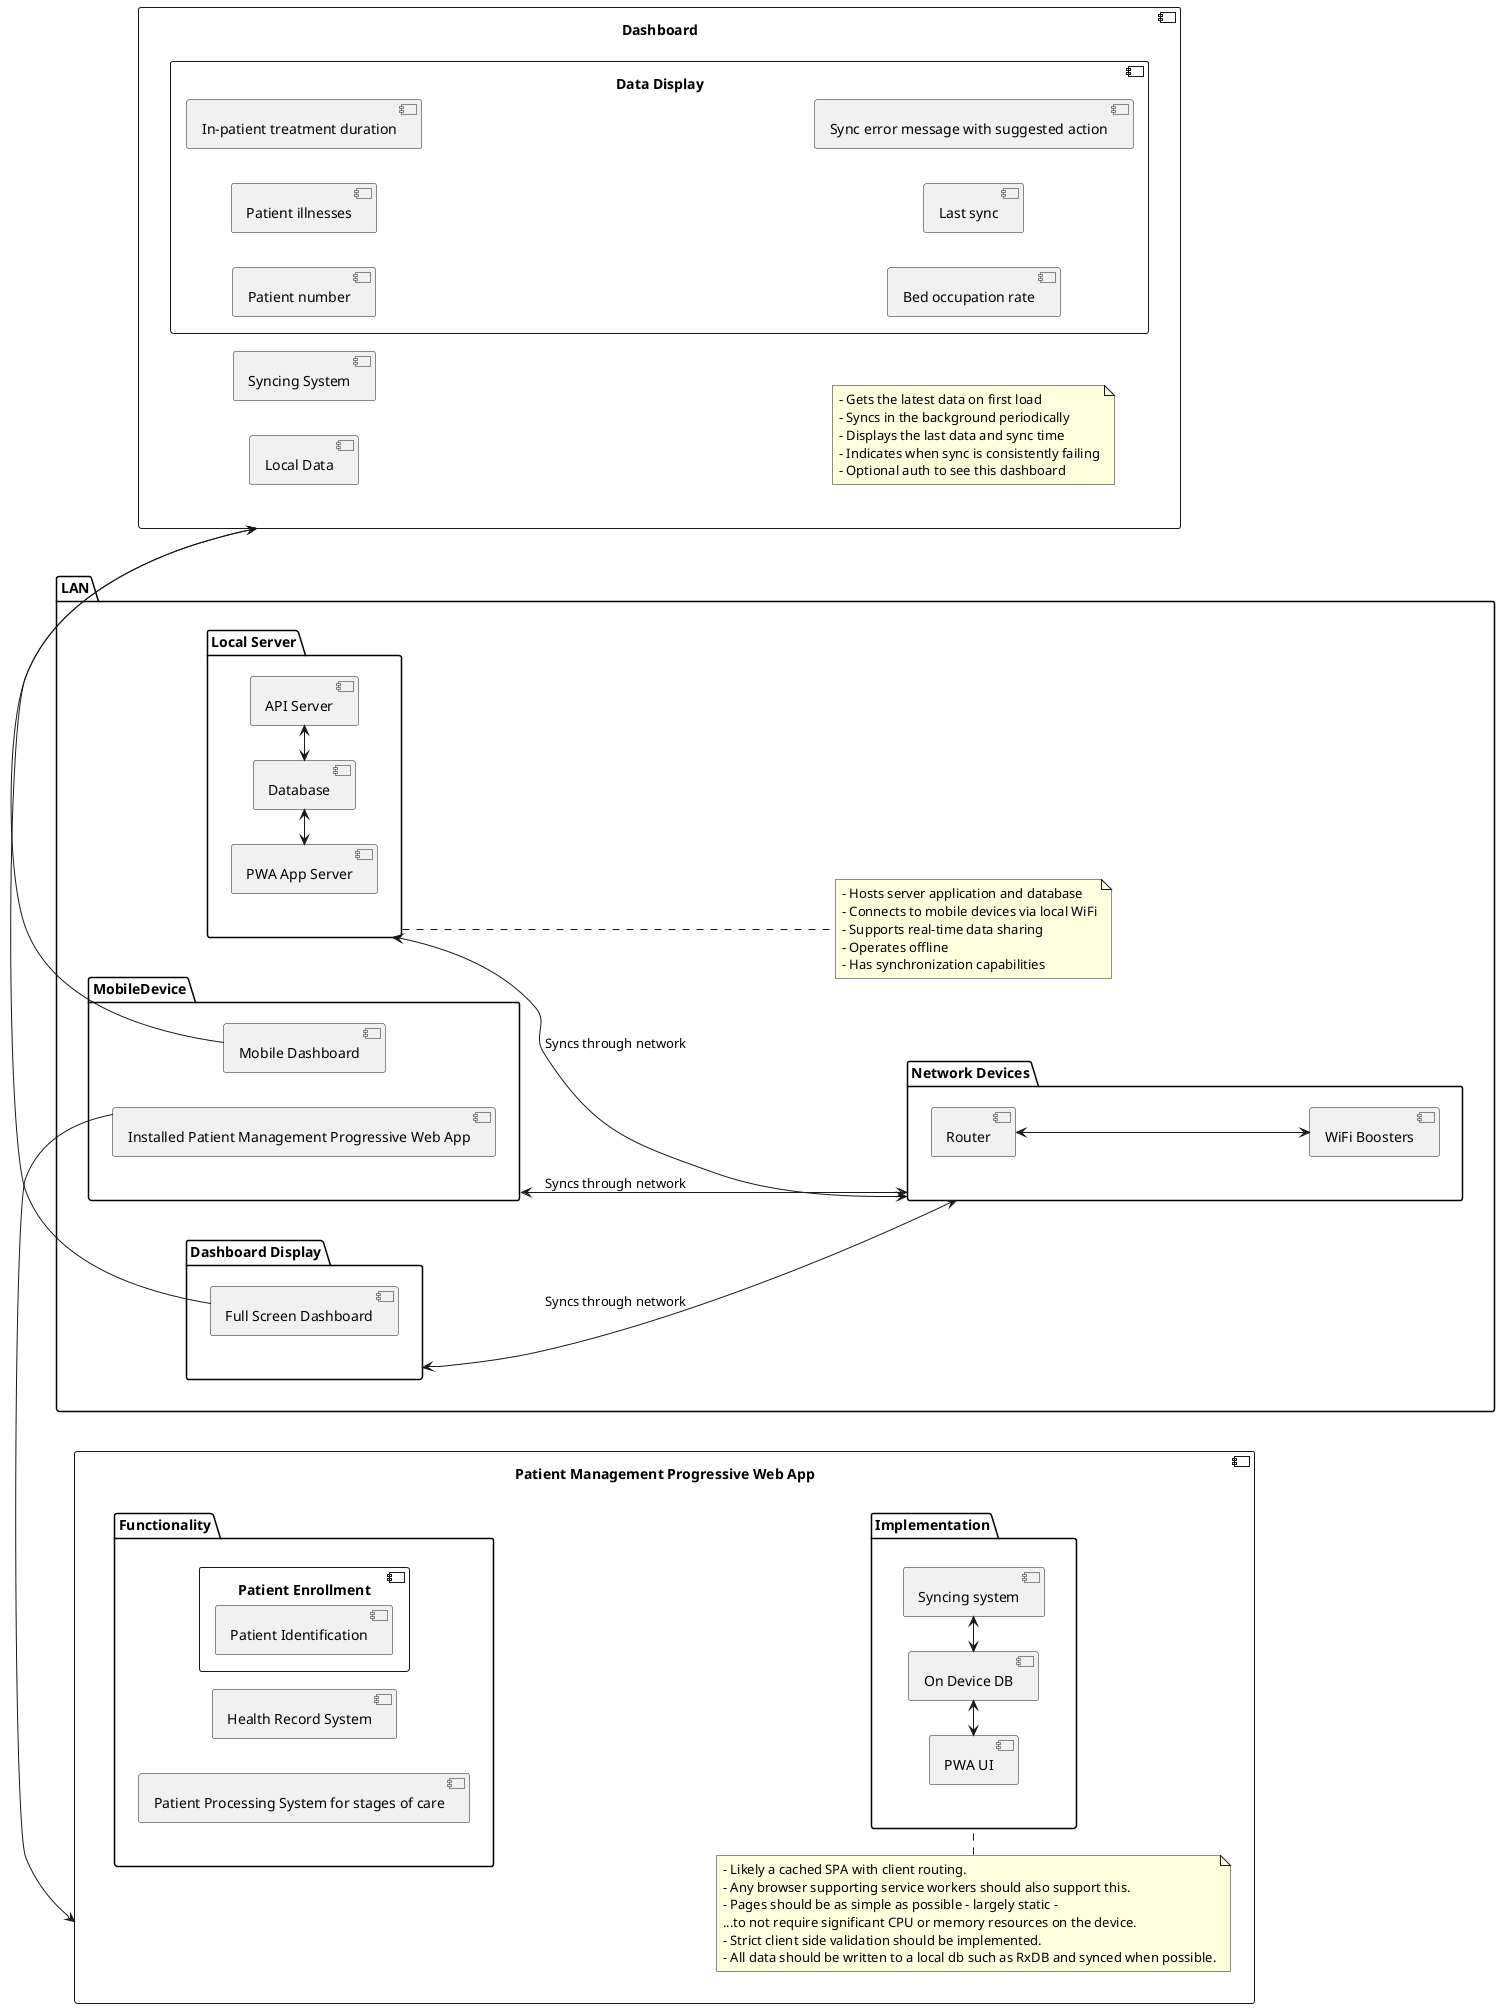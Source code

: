 @startuml
left to right direction
skinparam componentStyle uml2
skinparam packagestyle uml2 

together {
  component Dashboard {
    component "Local Data"
    component "Syncing System"
    component "Data Display" {
      component "Patient number"
      component "Patient illnesses"
      component "In-patient treatment duration"
      component "Bed occupation rate"
      component "Last sync"
      component "Sync error message with suggested action"
    }
  note as N
    - Gets the latest data on first load
    - Syncs in the background periodically
    - Displays the last data and sync time
    - Indicates when sync is consistently failing
    - Optional auth to see this dashboard
  end note
  }
}
together {
  package LAN {
    package "Network Devices" as Network {
      component Router
      component "WiFi Boosters" as WiFiBoosters
    }
    package "Local Server" as LocalServer {
      component Database as DB
      component "PWA App Server" as PWAServer
      component "API Server" as API
    }
    package MobileDevice {
      component "Mobile Dashboard" as MobileDashboard {
      }
      component "Installed Patient Management Progressive Web App" as InstalledPWA {
      }
    }
    package "Dashboard Display" as DashboardDisplay {
      component "Full Screen Dashboard" as FSDashboard {

      }
    }
    note right of LocalServer
      - Hosts server application and database
      - Connects to mobile devices via local WiFi
      - Supports real-time data sharing
      - Operates offline
      - Has synchronization capabilities
    end note
  }

}

component "Patient Management Progressive Web App" as PWA {
  package Functionality {
    component "Patient Enrollment" {
      component "Patient Identification"
    }
    component "Health Record System"
    component "Patient Processing System for stages of care"
  }
  package Implementation {
    together {
      component "Syncing system" as SyncingSystem
      component "PWA UI" as UI
      component "On Device DB" as OnDeviceDB
    }
  }
  note top of Implementation 
            - Likely a cached SPA with client routing.
            - Any browser supporting service workers should also support this.
            - Pages should be as simple as possible - largely static - 
            ...to not require significant CPU or memory resources on the device.
            - Strict client side validation should be implemented.
            - All data should be written to a local db such as RxDB and synced when possible.
  end note
}


Router <--> WiFiBoosters
LocalServer <--> Network: Syncs through network 
MobileDevice <--> Network: Syncs through network 
DashboardDisplay <--> Network: Syncs through network 

Implementation -[hidden]up-> Functionality

FSDashboard -right-> Dashboard
MobileDashboard -right-> Dashboard
InstalledPWA -left-> PWA

UI <-> OnDeviceDB 
OnDeviceDB <-> SyncingSystem

PWAServer <-right-> DB 
API <-left-> DB 

@enduml

